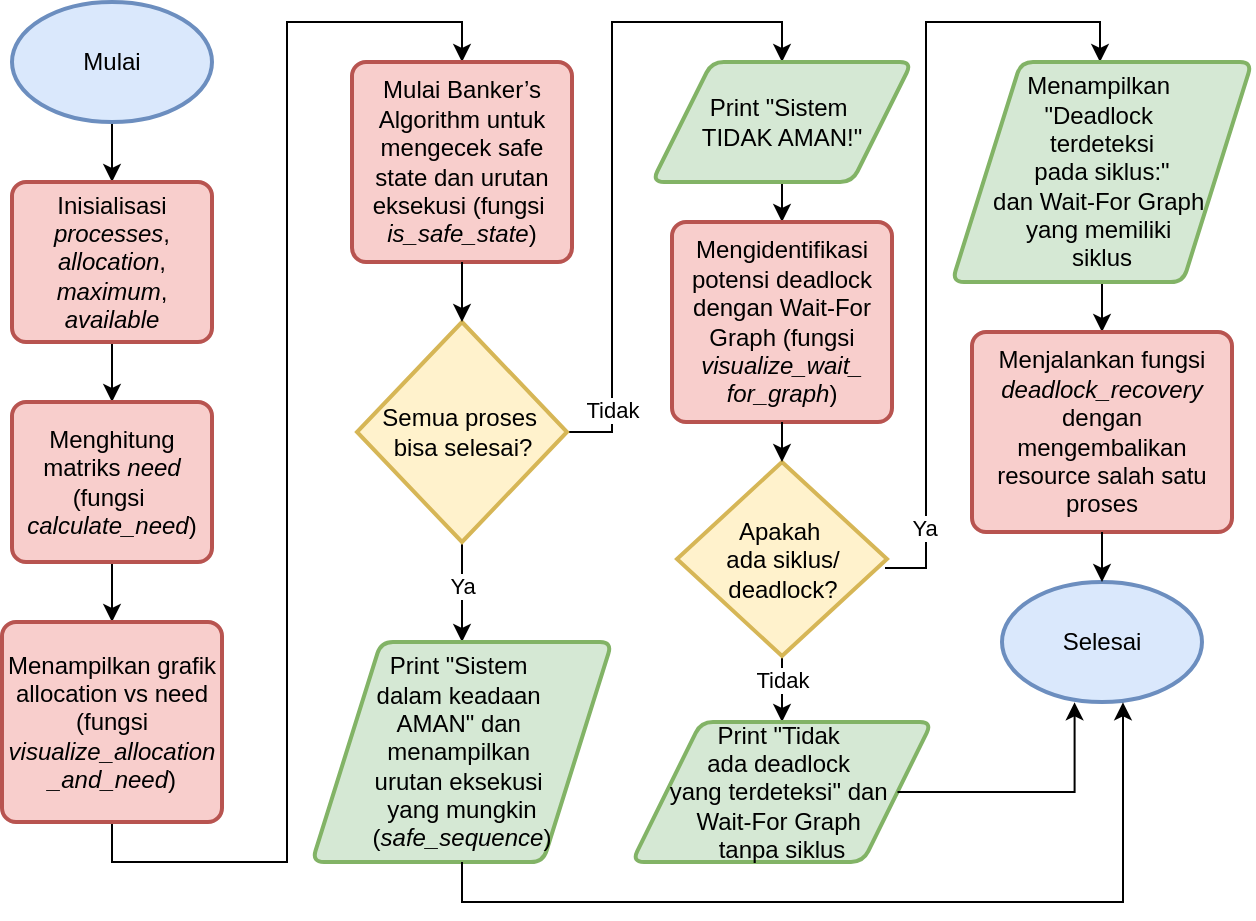 <mxfile version="26.2.14">
  <diagram name="Page-1" id="2t6RAkEXw6tURz-xVzC8">
    <mxGraphModel dx="969" dy="479" grid="1" gridSize="10" guides="1" tooltips="1" connect="1" arrows="1" fold="1" page="1" pageScale="1" pageWidth="850" pageHeight="1100" math="0" shadow="0">
      <root>
        <mxCell id="0" />
        <mxCell id="1" parent="0" />
        <mxCell id="vlM3vvVPuQ_DbB2GBHVn-4" style="edgeStyle=orthogonalEdgeStyle;rounded=0;orthogonalLoop=1;jettySize=auto;html=1;exitX=0.5;exitY=1;exitDx=0;exitDy=0;exitPerimeter=0;entryX=0.5;entryY=0;entryDx=0;entryDy=0;" edge="1" parent="1" source="vlM3vvVPuQ_DbB2GBHVn-2" target="vlM3vvVPuQ_DbB2GBHVn-3">
          <mxGeometry relative="1" as="geometry" />
        </mxCell>
        <mxCell id="vlM3vvVPuQ_DbB2GBHVn-2" value="Mulai" style="strokeWidth=2;html=1;shape=mxgraph.flowchart.start_1;whiteSpace=wrap;fillColor=#dae8fc;strokeColor=#6c8ebf;" vertex="1" parent="1">
          <mxGeometry x="120" y="150" width="100" height="60" as="geometry" />
        </mxCell>
        <mxCell id="vlM3vvVPuQ_DbB2GBHVn-6" style="edgeStyle=orthogonalEdgeStyle;rounded=0;orthogonalLoop=1;jettySize=auto;html=1;exitX=0.5;exitY=1;exitDx=0;exitDy=0;entryX=0.5;entryY=0;entryDx=0;entryDy=0;" edge="1" parent="1" source="vlM3vvVPuQ_DbB2GBHVn-3" target="vlM3vvVPuQ_DbB2GBHVn-5">
          <mxGeometry relative="1" as="geometry" />
        </mxCell>
        <mxCell id="vlM3vvVPuQ_DbB2GBHVn-3" value="Inisialisasi &lt;i&gt;processes&lt;/i&gt;, &lt;i&gt;allocation&lt;/i&gt;, &lt;i&gt;maximum&lt;/i&gt;, &lt;i&gt;available&lt;/i&gt;" style="rounded=1;whiteSpace=wrap;html=1;absoluteArcSize=1;arcSize=14;strokeWidth=2;fillColor=#f8cecc;strokeColor=#b85450;" vertex="1" parent="1">
          <mxGeometry x="120" y="240" width="100" height="80" as="geometry" />
        </mxCell>
        <mxCell id="vlM3vvVPuQ_DbB2GBHVn-8" style="edgeStyle=orthogonalEdgeStyle;rounded=0;orthogonalLoop=1;jettySize=auto;html=1;exitX=0.5;exitY=1;exitDx=0;exitDy=0;entryX=0.5;entryY=0;entryDx=0;entryDy=0;" edge="1" parent="1" source="vlM3vvVPuQ_DbB2GBHVn-5" target="vlM3vvVPuQ_DbB2GBHVn-7">
          <mxGeometry relative="1" as="geometry" />
        </mxCell>
        <mxCell id="vlM3vvVPuQ_DbB2GBHVn-5" value="Menghitung matriks&amp;nbsp;&lt;i&gt;need &lt;/i&gt;(fungsi&amp;nbsp;&lt;div&gt;&lt;i&gt;calculate_need&lt;/i&gt;)&lt;/div&gt;" style="rounded=1;whiteSpace=wrap;html=1;absoluteArcSize=1;arcSize=14;strokeWidth=2;fillColor=#f8cecc;strokeColor=#b85450;" vertex="1" parent="1">
          <mxGeometry x="120" y="350" width="100" height="80" as="geometry" />
        </mxCell>
        <mxCell id="vlM3vvVPuQ_DbB2GBHVn-10" style="edgeStyle=orthogonalEdgeStyle;rounded=0;orthogonalLoop=1;jettySize=auto;html=1;exitX=0.5;exitY=1;exitDx=0;exitDy=0;entryX=0.5;entryY=0;entryDx=0;entryDy=0;" edge="1" parent="1" source="vlM3vvVPuQ_DbB2GBHVn-7" target="vlM3vvVPuQ_DbB2GBHVn-9">
          <mxGeometry relative="1" as="geometry" />
        </mxCell>
        <mxCell id="vlM3vvVPuQ_DbB2GBHVn-7" value="&lt;div&gt;Menampilkan grafik allocation vs need (&lt;span style=&quot;background-color: transparent; color: light-dark(rgb(0, 0, 0), rgb(255, 255, 255));&quot;&gt;fungsi &lt;/span&gt;&lt;i style=&quot;background-color: transparent; color: light-dark(rgb(0, 0, 0), rgb(255, 255, 255));&quot;&gt;visualize_allocation&lt;/i&gt;&lt;/div&gt;&lt;div&gt;&lt;i&gt;_and_need&lt;/i&gt;)&lt;/div&gt;" style="rounded=1;whiteSpace=wrap;html=1;absoluteArcSize=1;arcSize=14;strokeWidth=2;fillColor=#f8cecc;strokeColor=#b85450;" vertex="1" parent="1">
          <mxGeometry x="115" y="460" width="110" height="100" as="geometry" />
        </mxCell>
        <mxCell id="vlM3vvVPuQ_DbB2GBHVn-9" value="Mulai Banker’s Algorithm untuk mengecek safe state dan urutan eksekusi (fungsi&amp;nbsp;&lt;div&gt;&lt;i&gt;is_safe_state&lt;/i&gt;)&lt;/div&gt;" style="rounded=1;whiteSpace=wrap;html=1;absoluteArcSize=1;arcSize=14;strokeWidth=2;fillColor=#f8cecc;strokeColor=#b85450;" vertex="1" parent="1">
          <mxGeometry x="290" y="180" width="110" height="100" as="geometry" />
        </mxCell>
        <mxCell id="vlM3vvVPuQ_DbB2GBHVn-14" style="edgeStyle=orthogonalEdgeStyle;rounded=0;orthogonalLoop=1;jettySize=auto;html=1;exitX=0.5;exitY=1;exitDx=0;exitDy=0;exitPerimeter=0;" edge="1" parent="1" source="vlM3vvVPuQ_DbB2GBHVn-11" target="vlM3vvVPuQ_DbB2GBHVn-13">
          <mxGeometry relative="1" as="geometry" />
        </mxCell>
        <mxCell id="vlM3vvVPuQ_DbB2GBHVn-17" value="Ya" style="edgeLabel;html=1;align=center;verticalAlign=middle;resizable=0;points=[];" vertex="1" connectable="0" parent="vlM3vvVPuQ_DbB2GBHVn-14">
          <mxGeometry x="-0.136" relative="1" as="geometry">
            <mxPoint as="offset" />
          </mxGeometry>
        </mxCell>
        <mxCell id="vlM3vvVPuQ_DbB2GBHVn-18" value="" style="edgeStyle=orthogonalEdgeStyle;rounded=0;orthogonalLoop=1;jettySize=auto;html=1;entryX=0.5;entryY=0;entryDx=0;entryDy=0;" edge="1" parent="1" source="vlM3vvVPuQ_DbB2GBHVn-11" target="vlM3vvVPuQ_DbB2GBHVn-15">
          <mxGeometry relative="1" as="geometry">
            <Array as="points">
              <mxPoint x="420" y="365" />
              <mxPoint x="420" y="160" />
              <mxPoint x="505" y="160" />
            </Array>
          </mxGeometry>
        </mxCell>
        <mxCell id="vlM3vvVPuQ_DbB2GBHVn-19" value="Tidak" style="edgeLabel;html=1;align=center;verticalAlign=middle;resizable=0;points=[];" vertex="1" connectable="0" parent="vlM3vvVPuQ_DbB2GBHVn-18">
          <mxGeometry x="-0.798" y="1" relative="1" as="geometry">
            <mxPoint x="1" as="offset" />
          </mxGeometry>
        </mxCell>
        <mxCell id="vlM3vvVPuQ_DbB2GBHVn-11" value="Semua proses&amp;nbsp;&lt;div&gt;bisa selesai?&lt;/div&gt;" style="strokeWidth=2;html=1;shape=mxgraph.flowchart.decision;whiteSpace=wrap;fillColor=#fff2cc;strokeColor=#d6b656;" vertex="1" parent="1">
          <mxGeometry x="292.5" y="310" width="105" height="110" as="geometry" />
        </mxCell>
        <mxCell id="vlM3vvVPuQ_DbB2GBHVn-12" style="edgeStyle=orthogonalEdgeStyle;rounded=0;orthogonalLoop=1;jettySize=auto;html=1;exitX=0.5;exitY=1;exitDx=0;exitDy=0;entryX=0.5;entryY=0;entryDx=0;entryDy=0;entryPerimeter=0;" edge="1" parent="1" source="vlM3vvVPuQ_DbB2GBHVn-9" target="vlM3vvVPuQ_DbB2GBHVn-11">
          <mxGeometry relative="1" as="geometry" />
        </mxCell>
        <mxCell id="vlM3vvVPuQ_DbB2GBHVn-13" value="&lt;div&gt;Print &quot;Sistem&amp;nbsp;&lt;/div&gt;&lt;div&gt;dalam keadaan&amp;nbsp;&lt;/div&gt;&lt;div&gt;AMAN&quot;&amp;nbsp;&lt;span style=&quot;background-color: transparent; color: light-dark(rgb(0, 0, 0), rgb(255, 255, 255));&quot;&gt;dan&amp;nbsp;&lt;/span&gt;&lt;/div&gt;&lt;div&gt;&lt;span style=&quot;background-color: transparent; color: light-dark(rgb(0, 0, 0), rgb(255, 255, 255));&quot;&gt;m&lt;/span&gt;&lt;span style=&quot;background-color: transparent; color: light-dark(rgb(0, 0, 0), rgb(255, 255, 255));&quot;&gt;enampilkan&amp;nbsp;&lt;/span&gt;&lt;/div&gt;&lt;div&gt;&lt;span style=&quot;background-color: transparent; color: light-dark(rgb(0, 0, 0), rgb(255, 255, 255));&quot;&gt;urutan eksekusi&amp;nbsp;&lt;/span&gt;&lt;/div&gt;&lt;div&gt;&lt;span style=&quot;background-color: transparent; color: light-dark(rgb(0, 0, 0), rgb(255, 255, 255));&quot;&gt;yang mungkin (&lt;i&gt;safe_sequence&lt;/i&gt;)&lt;/span&gt;&lt;/div&gt;" style="shape=parallelogram;html=1;strokeWidth=2;perimeter=parallelogramPerimeter;whiteSpace=wrap;rounded=1;arcSize=12;size=0.23;fillColor=#d5e8d4;strokeColor=#82b366;" vertex="1" parent="1">
          <mxGeometry x="270" y="470" width="150" height="110" as="geometry" />
        </mxCell>
        <mxCell id="vlM3vvVPuQ_DbB2GBHVn-21" value="" style="edgeStyle=orthogonalEdgeStyle;rounded=0;orthogonalLoop=1;jettySize=auto;html=1;" edge="1" parent="1" source="vlM3vvVPuQ_DbB2GBHVn-15" target="vlM3vvVPuQ_DbB2GBHVn-20">
          <mxGeometry relative="1" as="geometry" />
        </mxCell>
        <mxCell id="vlM3vvVPuQ_DbB2GBHVn-15" value="&lt;div&gt;Print &quot;Sistem&amp;nbsp;&lt;/div&gt;&lt;div&gt;TIDAK AMAN!&quot;&lt;/div&gt;" style="shape=parallelogram;html=1;strokeWidth=2;perimeter=parallelogramPerimeter;whiteSpace=wrap;rounded=1;arcSize=12;size=0.23;fillColor=#d5e8d4;strokeColor=#82b366;" vertex="1" parent="1">
          <mxGeometry x="440" y="180" width="130" height="60" as="geometry" />
        </mxCell>
        <mxCell id="vlM3vvVPuQ_DbB2GBHVn-20" value="Mengidentifikasi potensi deadlock dengan Wait-For Graph (fungsi &lt;i&gt;visualize_wait_&lt;/i&gt;&lt;div&gt;&lt;i&gt;for_graph&lt;/i&gt;)&lt;/div&gt;" style="rounded=1;whiteSpace=wrap;html=1;absoluteArcSize=1;arcSize=14;strokeWidth=2;fillColor=#f8cecc;strokeColor=#b85450;" vertex="1" parent="1">
          <mxGeometry x="450" y="260" width="110" height="100" as="geometry" />
        </mxCell>
        <mxCell id="vlM3vvVPuQ_DbB2GBHVn-26" value="" style="edgeStyle=orthogonalEdgeStyle;rounded=0;orthogonalLoop=1;jettySize=auto;html=1;" edge="1" parent="1" source="vlM3vvVPuQ_DbB2GBHVn-22" target="vlM3vvVPuQ_DbB2GBHVn-25">
          <mxGeometry relative="1" as="geometry" />
        </mxCell>
        <mxCell id="vlM3vvVPuQ_DbB2GBHVn-27" value="Tidak" style="edgeLabel;html=1;align=center;verticalAlign=middle;resizable=0;points=[];" vertex="1" connectable="0" parent="vlM3vvVPuQ_DbB2GBHVn-26">
          <mxGeometry x="-0.606" y="2" relative="1" as="geometry">
            <mxPoint x="-2" y="2" as="offset" />
          </mxGeometry>
        </mxCell>
        <mxCell id="vlM3vvVPuQ_DbB2GBHVn-29" style="edgeStyle=orthogonalEdgeStyle;rounded=0;orthogonalLoop=1;jettySize=auto;html=1;exitX=1;exitY=0.5;exitDx=0;exitDy=0;exitPerimeter=0;entryX=0.5;entryY=0;entryDx=0;entryDy=0;" edge="1" parent="1">
          <mxGeometry relative="1" as="geometry">
            <mxPoint x="556.5" y="433" as="sourcePoint" />
            <mxPoint x="664" y="180" as="targetPoint" />
            <Array as="points">
              <mxPoint x="577" y="433" />
              <mxPoint x="577" y="160" />
              <mxPoint x="664" y="160" />
            </Array>
          </mxGeometry>
        </mxCell>
        <mxCell id="vlM3vvVPuQ_DbB2GBHVn-30" value="Ya" style="edgeLabel;html=1;align=center;verticalAlign=middle;resizable=0;points=[];" vertex="1" connectable="0" parent="vlM3vvVPuQ_DbB2GBHVn-29">
          <mxGeometry x="-0.797" y="1" relative="1" as="geometry">
            <mxPoint as="offset" />
          </mxGeometry>
        </mxCell>
        <mxCell id="vlM3vvVPuQ_DbB2GBHVn-22" value="Apakah&amp;nbsp;&lt;div&gt;ada&lt;span style=&quot;background-color: transparent; color: light-dark(rgb(0, 0, 0), rgb(255, 255, 255));&quot;&gt;&amp;nbsp;siklus/&lt;/span&gt;&lt;div&gt;&lt;span style=&quot;background-color: transparent; color: light-dark(rgb(0, 0, 0), rgb(255, 255, 255));&quot;&gt;deadlock?&lt;/span&gt;&lt;/div&gt;&lt;/div&gt;" style="strokeWidth=2;html=1;shape=mxgraph.flowchart.decision;whiteSpace=wrap;fillColor=#fff2cc;strokeColor=#d6b656;" vertex="1" parent="1">
          <mxGeometry x="452.5" y="380" width="105" height="97" as="geometry" />
        </mxCell>
        <mxCell id="vlM3vvVPuQ_DbB2GBHVn-24" style="edgeStyle=orthogonalEdgeStyle;rounded=0;orthogonalLoop=1;jettySize=auto;html=1;exitX=0.5;exitY=1;exitDx=0;exitDy=0;entryX=0.5;entryY=0;entryDx=0;entryDy=0;entryPerimeter=0;" edge="1" parent="1" source="vlM3vvVPuQ_DbB2GBHVn-20" target="vlM3vvVPuQ_DbB2GBHVn-22">
          <mxGeometry relative="1" as="geometry" />
        </mxCell>
        <mxCell id="vlM3vvVPuQ_DbB2GBHVn-25" value="Print &quot;Tidak&amp;nbsp;&lt;div&gt;ada&amp;nbsp;&lt;span style=&quot;background-color: transparent; color: light-dark(rgb(0, 0, 0), rgb(255, 255, 255));&quot;&gt;deadlock&amp;nbsp;&lt;/span&gt;&lt;/div&gt;&lt;div&gt;&lt;span style=&quot;background-color: transparent; color: light-dark(rgb(0, 0, 0), rgb(255, 255, 255));&quot;&gt;yang&amp;nbsp;&lt;/span&gt;&lt;span style=&quot;background-color: transparent; color: light-dark(rgb(0, 0, 0), rgb(255, 255, 255));&quot;&gt;terdeteksi&quot;&amp;nbsp;&lt;/span&gt;&lt;span style=&quot;background-color: transparent; color: light-dark(rgb(0, 0, 0), rgb(255, 255, 255));&quot;&gt;dan&amp;nbsp;&lt;/span&gt;&lt;/div&gt;&lt;div&gt;&lt;span style=&quot;background-color: transparent; color: light-dark(rgb(0, 0, 0), rgb(255, 255, 255));&quot;&gt;Wait-For Graph&amp;nbsp;&lt;/span&gt;&lt;/div&gt;&lt;div&gt;&lt;span style=&quot;background-color: transparent; color: light-dark(rgb(0, 0, 0), rgb(255, 255, 255));&quot;&gt;tanpa siklus&lt;/span&gt;&lt;/div&gt;" style="shape=parallelogram;html=1;strokeWidth=2;perimeter=parallelogramPerimeter;whiteSpace=wrap;rounded=1;arcSize=12;size=0.23;fillColor=#d5e8d4;strokeColor=#82b366;" vertex="1" parent="1">
          <mxGeometry x="430" y="510" width="150" height="70" as="geometry" />
        </mxCell>
        <mxCell id="vlM3vvVPuQ_DbB2GBHVn-32" style="edgeStyle=orthogonalEdgeStyle;rounded=0;orthogonalLoop=1;jettySize=auto;html=1;exitX=0.5;exitY=1;exitDx=0;exitDy=0;entryX=0.5;entryY=0;entryDx=0;entryDy=0;" edge="1" parent="1" source="vlM3vvVPuQ_DbB2GBHVn-28" target="vlM3vvVPuQ_DbB2GBHVn-31">
          <mxGeometry relative="1" as="geometry">
            <mxPoint x="665.154" y="310" as="targetPoint" />
          </mxGeometry>
        </mxCell>
        <mxCell id="vlM3vvVPuQ_DbB2GBHVn-28" value="Menampilkan&amp;nbsp;&lt;div&gt;&quot;Deadlock&amp;nbsp;&lt;/div&gt;&lt;div&gt;terdeteksi&lt;/div&gt;&lt;div&gt;&amp;nbsp;pada siklus:&quot;&amp;nbsp;&lt;/div&gt;&lt;div&gt;dan Wait-For Graph&amp;nbsp;&lt;/div&gt;&lt;div&gt;yang memiliki&amp;nbsp;&lt;/div&gt;&lt;div&gt;siklus&lt;/div&gt;" style="shape=parallelogram;html=1;strokeWidth=2;perimeter=parallelogramPerimeter;whiteSpace=wrap;rounded=1;arcSize=12;size=0.23;fillColor=#d5e8d4;strokeColor=#82b366;" vertex="1" parent="1">
          <mxGeometry x="590" y="180" width="150" height="110" as="geometry" />
        </mxCell>
        <mxCell id="vlM3vvVPuQ_DbB2GBHVn-31" value="Menjalankan fungsi &lt;i&gt;deadlock_recovery&lt;/i&gt; dengan mengembalikan resource salah satu proses" style="rounded=1;whiteSpace=wrap;html=1;absoluteArcSize=1;arcSize=14;strokeWidth=2;fillColor=#f8cecc;strokeColor=#b85450;" vertex="1" parent="1">
          <mxGeometry x="600" y="315" width="130" height="100" as="geometry" />
        </mxCell>
        <mxCell id="vlM3vvVPuQ_DbB2GBHVn-34" value="Selesai" style="strokeWidth=2;html=1;shape=mxgraph.flowchart.start_1;whiteSpace=wrap;fillColor=#dae8fc;strokeColor=#6c8ebf;" vertex="1" parent="1">
          <mxGeometry x="615" y="440" width="100" height="60" as="geometry" />
        </mxCell>
        <mxCell id="vlM3vvVPuQ_DbB2GBHVn-35" style="edgeStyle=orthogonalEdgeStyle;rounded=0;orthogonalLoop=1;jettySize=auto;html=1;exitX=0.5;exitY=1;exitDx=0;exitDy=0;entryX=0.5;entryY=0;entryDx=0;entryDy=0;entryPerimeter=0;" edge="1" parent="1" source="vlM3vvVPuQ_DbB2GBHVn-31" target="vlM3vvVPuQ_DbB2GBHVn-34">
          <mxGeometry relative="1" as="geometry" />
        </mxCell>
        <mxCell id="vlM3vvVPuQ_DbB2GBHVn-36" style="edgeStyle=orthogonalEdgeStyle;rounded=0;orthogonalLoop=1;jettySize=auto;html=1;exitX=1;exitY=0.5;exitDx=0;exitDy=0;entryX=0.363;entryY=1.003;entryDx=0;entryDy=0;entryPerimeter=0;" edge="1" parent="1" source="vlM3vvVPuQ_DbB2GBHVn-25" target="vlM3vvVPuQ_DbB2GBHVn-34">
          <mxGeometry relative="1" as="geometry" />
        </mxCell>
        <mxCell id="vlM3vvVPuQ_DbB2GBHVn-37" style="edgeStyle=orthogonalEdgeStyle;rounded=0;orthogonalLoop=1;jettySize=auto;html=1;exitX=0.5;exitY=1;exitDx=0;exitDy=0;entryX=0.605;entryY=1.003;entryDx=0;entryDy=0;entryPerimeter=0;" edge="1" parent="1" source="vlM3vvVPuQ_DbB2GBHVn-13" target="vlM3vvVPuQ_DbB2GBHVn-34">
          <mxGeometry relative="1" as="geometry" />
        </mxCell>
      </root>
    </mxGraphModel>
  </diagram>
</mxfile>
